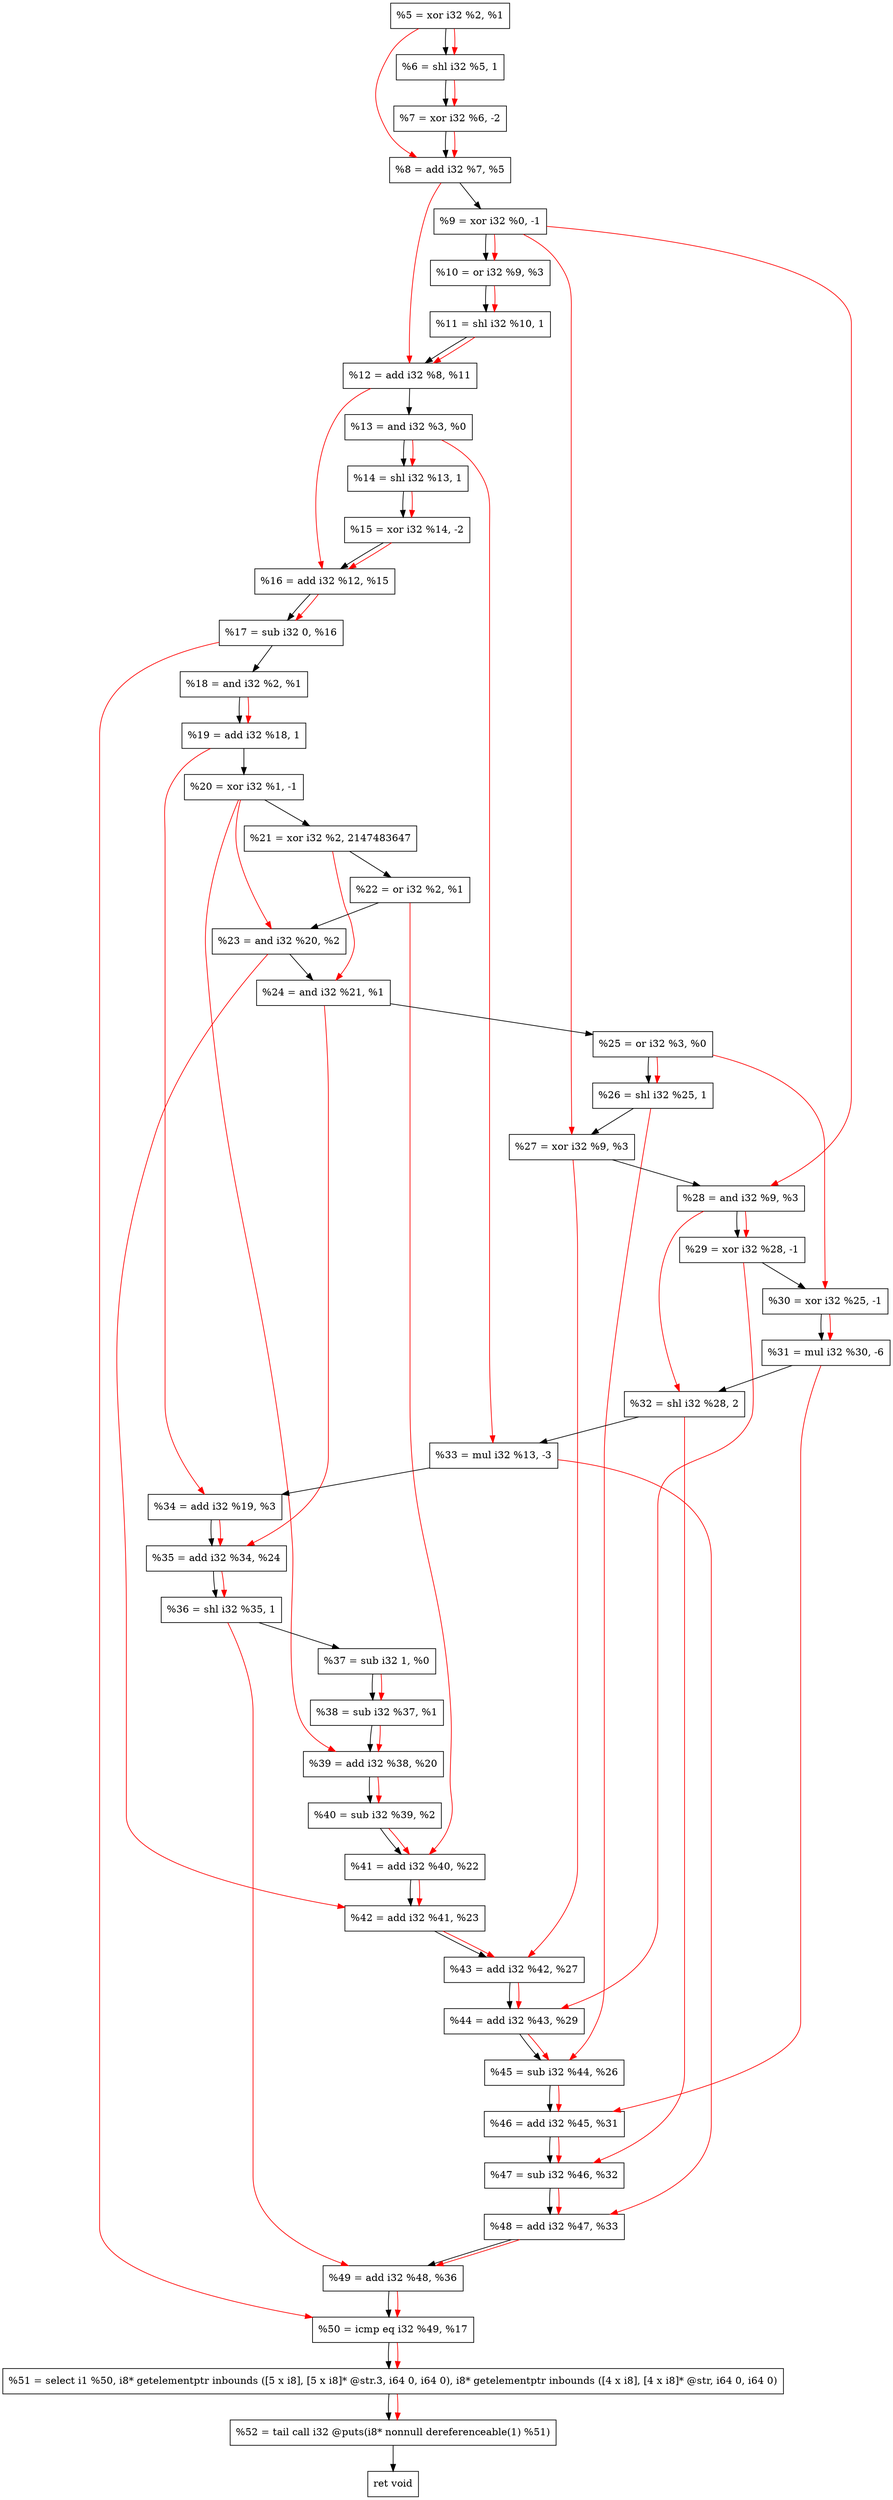 digraph "DFG for'crackme' function" {
	Node0x1075730[shape=record, label="  %5 = xor i32 %2, %1"];
	Node0x1075db0[shape=record, label="  %6 = shl i32 %5, 1"];
	Node0x1075e50[shape=record, label="  %7 = xor i32 %6, -2"];
	Node0x1075ec0[shape=record, label="  %8 = add i32 %7, %5"];
	Node0x1075f60[shape=record, label="  %9 = xor i32 %0, -1"];
	Node0x1075fd0[shape=record, label="  %10 = or i32 %9, %3"];
	Node0x1076040[shape=record, label="  %11 = shl i32 %10, 1"];
	Node0x10760b0[shape=record, label="  %12 = add i32 %8, %11"];
	Node0x1076120[shape=record, label="  %13 = and i32 %3, %0"];
	Node0x1076190[shape=record, label="  %14 = shl i32 %13, 1"];
	Node0x1076200[shape=record, label="  %15 = xor i32 %14, -2"];
	Node0x1076270[shape=record, label="  %16 = add i32 %12, %15"];
	Node0x1076310[shape=record, label="  %17 = sub i32 0, %16"];
	Node0x1076380[shape=record, label="  %18 = and i32 %2, %1"];
	Node0x10763f0[shape=record, label="  %19 = add i32 %18, 1"];
	Node0x1076460[shape=record, label="  %20 = xor i32 %1, -1"];
	Node0x1076500[shape=record, label="  %21 = xor i32 %2, 2147483647"];
	Node0x1076570[shape=record, label="  %22 = or i32 %2, %1"];
	Node0x10765e0[shape=record, label="  %23 = and i32 %20, %2"];
	Node0x1076650[shape=record, label="  %24 = and i32 %21, %1"];
	Node0x10766c0[shape=record, label="  %25 = or i32 %3, %0"];
	Node0x1076730[shape=record, label="  %26 = shl i32 %25, 1"];
	Node0x10767a0[shape=record, label="  %27 = xor i32 %9, %3"];
	Node0x1076810[shape=record, label="  %28 = and i32 %9, %3"];
	Node0x1076880[shape=record, label="  %29 = xor i32 %28, -1"];
	Node0x10768f0[shape=record, label="  %30 = xor i32 %25, -1"];
	Node0x1076990[shape=record, label="  %31 = mul i32 %30, -6"];
	Node0x1076a30[shape=record, label="  %32 = shl i32 %28, 2"];
	Node0x1076ce0[shape=record, label="  %33 = mul i32 %13, -3"];
	Node0x1076d50[shape=record, label="  %34 = add i32 %19, %3"];
	Node0x1076dc0[shape=record, label="  %35 = add i32 %34, %24"];
	Node0x1076e30[shape=record, label="  %36 = shl i32 %35, 1"];
	Node0x1076ea0[shape=record, label="  %37 = sub i32 1, %0"];
	Node0x1076f10[shape=record, label="  %38 = sub i32 %37, %1"];
	Node0x1076f80[shape=record, label="  %39 = add i32 %38, %20"];
	Node0x1076ff0[shape=record, label="  %40 = sub i32 %39, %2"];
	Node0x1077060[shape=record, label="  %41 = add i32 %40, %22"];
	Node0x10770d0[shape=record, label="  %42 = add i32 %41, %23"];
	Node0x1077140[shape=record, label="  %43 = add i32 %42, %27"];
	Node0x10771b0[shape=record, label="  %44 = add i32 %43, %29"];
	Node0x1077220[shape=record, label="  %45 = sub i32 %44, %26"];
	Node0x1077290[shape=record, label="  %46 = add i32 %45, %31"];
	Node0x1077300[shape=record, label="  %47 = sub i32 %46, %32"];
	Node0x1077370[shape=record, label="  %48 = add i32 %47, %33"];
	Node0x10773e0[shape=record, label="  %49 = add i32 %48, %36"];
	Node0x1077450[shape=record, label="  %50 = icmp eq i32 %49, %17"];
	Node0x1016268[shape=record, label="  %51 = select i1 %50, i8* getelementptr inbounds ([5 x i8], [5 x i8]* @str.3, i64 0, i64 0), i8* getelementptr inbounds ([4 x i8], [4 x i8]* @str, i64 0, i64 0)"];
	Node0x10778f0[shape=record, label="  %52 = tail call i32 @puts(i8* nonnull dereferenceable(1) %51)"];
	Node0x1077940[shape=record, label="  ret void"];
	Node0x1075730 -> Node0x1075db0;
	Node0x1075db0 -> Node0x1075e50;
	Node0x1075e50 -> Node0x1075ec0;
	Node0x1075ec0 -> Node0x1075f60;
	Node0x1075f60 -> Node0x1075fd0;
	Node0x1075fd0 -> Node0x1076040;
	Node0x1076040 -> Node0x10760b0;
	Node0x10760b0 -> Node0x1076120;
	Node0x1076120 -> Node0x1076190;
	Node0x1076190 -> Node0x1076200;
	Node0x1076200 -> Node0x1076270;
	Node0x1076270 -> Node0x1076310;
	Node0x1076310 -> Node0x1076380;
	Node0x1076380 -> Node0x10763f0;
	Node0x10763f0 -> Node0x1076460;
	Node0x1076460 -> Node0x1076500;
	Node0x1076500 -> Node0x1076570;
	Node0x1076570 -> Node0x10765e0;
	Node0x10765e0 -> Node0x1076650;
	Node0x1076650 -> Node0x10766c0;
	Node0x10766c0 -> Node0x1076730;
	Node0x1076730 -> Node0x10767a0;
	Node0x10767a0 -> Node0x1076810;
	Node0x1076810 -> Node0x1076880;
	Node0x1076880 -> Node0x10768f0;
	Node0x10768f0 -> Node0x1076990;
	Node0x1076990 -> Node0x1076a30;
	Node0x1076a30 -> Node0x1076ce0;
	Node0x1076ce0 -> Node0x1076d50;
	Node0x1076d50 -> Node0x1076dc0;
	Node0x1076dc0 -> Node0x1076e30;
	Node0x1076e30 -> Node0x1076ea0;
	Node0x1076ea0 -> Node0x1076f10;
	Node0x1076f10 -> Node0x1076f80;
	Node0x1076f80 -> Node0x1076ff0;
	Node0x1076ff0 -> Node0x1077060;
	Node0x1077060 -> Node0x10770d0;
	Node0x10770d0 -> Node0x1077140;
	Node0x1077140 -> Node0x10771b0;
	Node0x10771b0 -> Node0x1077220;
	Node0x1077220 -> Node0x1077290;
	Node0x1077290 -> Node0x1077300;
	Node0x1077300 -> Node0x1077370;
	Node0x1077370 -> Node0x10773e0;
	Node0x10773e0 -> Node0x1077450;
	Node0x1077450 -> Node0x1016268;
	Node0x1016268 -> Node0x10778f0;
	Node0x10778f0 -> Node0x1077940;
edge [color=red]
	Node0x1075730 -> Node0x1075db0;
	Node0x1075db0 -> Node0x1075e50;
	Node0x1075e50 -> Node0x1075ec0;
	Node0x1075730 -> Node0x1075ec0;
	Node0x1075f60 -> Node0x1075fd0;
	Node0x1075fd0 -> Node0x1076040;
	Node0x1075ec0 -> Node0x10760b0;
	Node0x1076040 -> Node0x10760b0;
	Node0x1076120 -> Node0x1076190;
	Node0x1076190 -> Node0x1076200;
	Node0x10760b0 -> Node0x1076270;
	Node0x1076200 -> Node0x1076270;
	Node0x1076270 -> Node0x1076310;
	Node0x1076380 -> Node0x10763f0;
	Node0x1076460 -> Node0x10765e0;
	Node0x1076500 -> Node0x1076650;
	Node0x10766c0 -> Node0x1076730;
	Node0x1075f60 -> Node0x10767a0;
	Node0x1075f60 -> Node0x1076810;
	Node0x1076810 -> Node0x1076880;
	Node0x10766c0 -> Node0x10768f0;
	Node0x10768f0 -> Node0x1076990;
	Node0x1076810 -> Node0x1076a30;
	Node0x1076120 -> Node0x1076ce0;
	Node0x10763f0 -> Node0x1076d50;
	Node0x1076d50 -> Node0x1076dc0;
	Node0x1076650 -> Node0x1076dc0;
	Node0x1076dc0 -> Node0x1076e30;
	Node0x1076ea0 -> Node0x1076f10;
	Node0x1076f10 -> Node0x1076f80;
	Node0x1076460 -> Node0x1076f80;
	Node0x1076f80 -> Node0x1076ff0;
	Node0x1076ff0 -> Node0x1077060;
	Node0x1076570 -> Node0x1077060;
	Node0x1077060 -> Node0x10770d0;
	Node0x10765e0 -> Node0x10770d0;
	Node0x10770d0 -> Node0x1077140;
	Node0x10767a0 -> Node0x1077140;
	Node0x1077140 -> Node0x10771b0;
	Node0x1076880 -> Node0x10771b0;
	Node0x10771b0 -> Node0x1077220;
	Node0x1076730 -> Node0x1077220;
	Node0x1077220 -> Node0x1077290;
	Node0x1076990 -> Node0x1077290;
	Node0x1077290 -> Node0x1077300;
	Node0x1076a30 -> Node0x1077300;
	Node0x1077300 -> Node0x1077370;
	Node0x1076ce0 -> Node0x1077370;
	Node0x1077370 -> Node0x10773e0;
	Node0x1076e30 -> Node0x10773e0;
	Node0x10773e0 -> Node0x1077450;
	Node0x1076310 -> Node0x1077450;
	Node0x1077450 -> Node0x1016268;
	Node0x1016268 -> Node0x10778f0;
}

